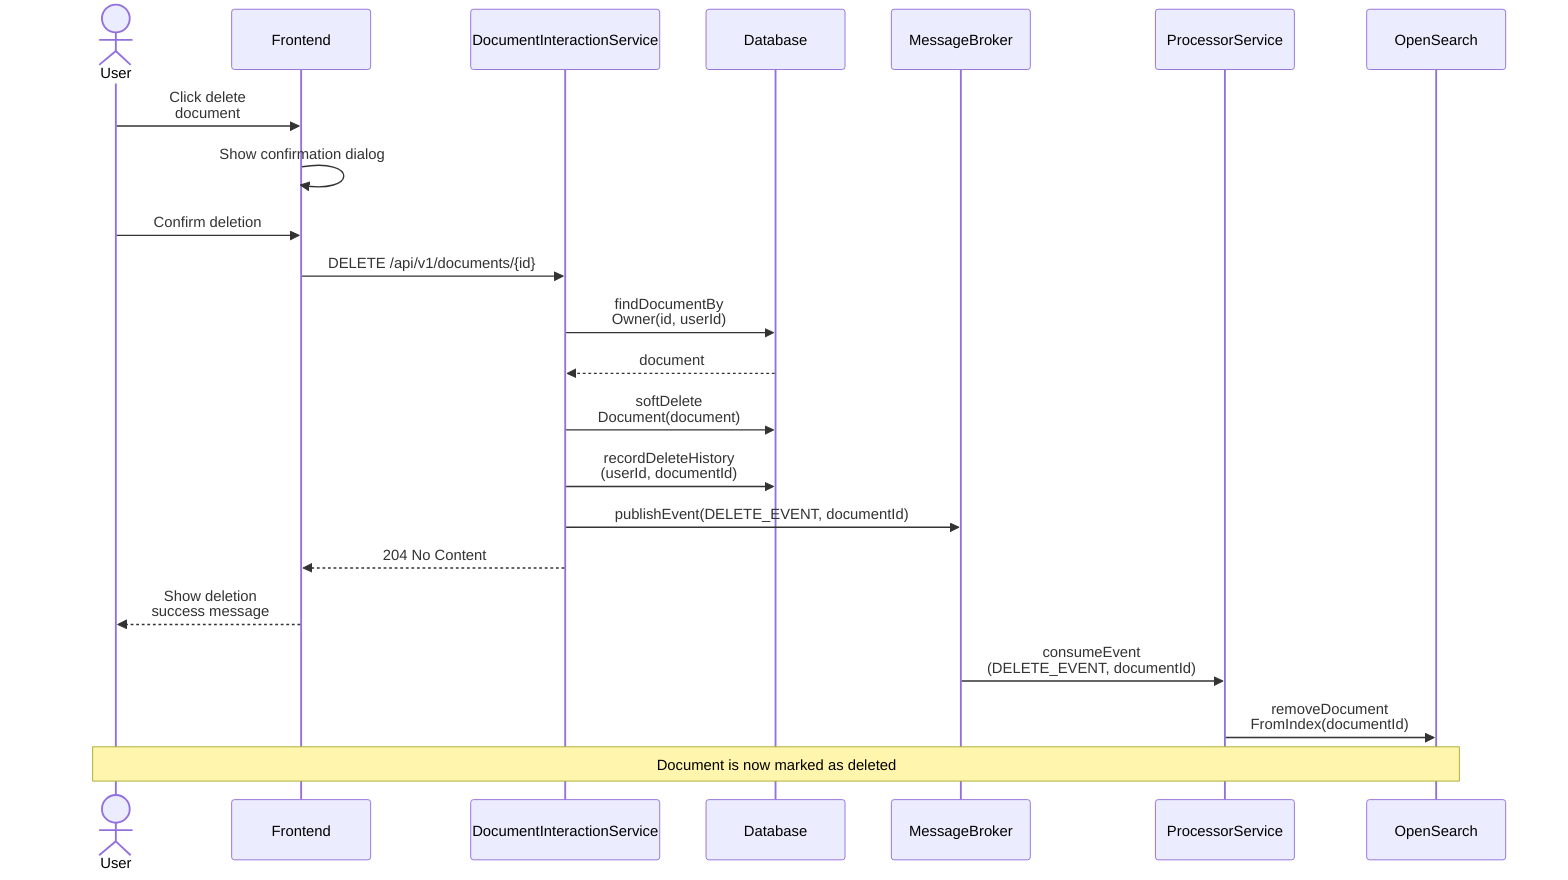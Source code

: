 sequenceDiagram
    actor User
    participant Frontend
    participant DIS as DocumentInteractionService
    participant DB as Database
    participant MB as MessageBroker
    participant PS as ProcessorService
    participant OS as OpenSearch

    User->>Frontend: Click delete <br> document
    Frontend->>Frontend: Show confirmation dialog
    User->>Frontend: Confirm deletion

    Frontend->>DIS: DELETE /api/v1/documents/{id}

    DIS->>DB: findDocumentBy<br>Owner(id, userId)
    DB-->>DIS: document

    DIS->>DB: softDelete<br>Document(document)
    DIS->>DB: recordDeleteHistory<br>(userId, documentId)
    DIS->>MB: publishEvent(DELETE_EVENT, documentId)

    DIS-->>Frontend: 204 No Content
    Frontend-->>User: Show deletion <br> success message

    MB->>PS: consumeEvent<br>(DELETE_EVENT, documentId)
    PS->>OS: removeDocument<br>FromIndex(documentId)

    Note over User,OS: Document is now marked as deleted